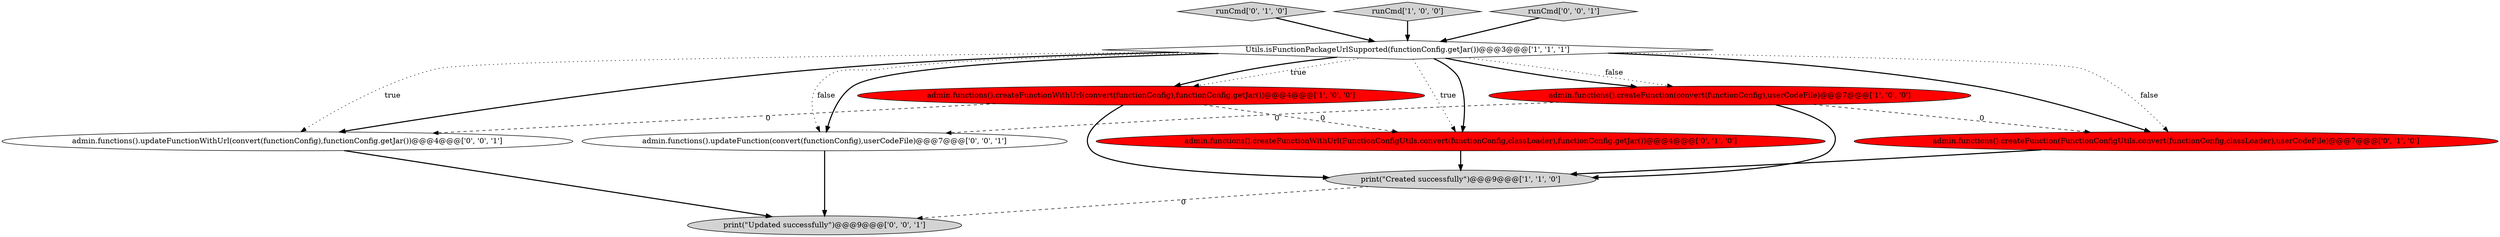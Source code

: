 digraph {
10 [style = filled, label = "admin.functions().updateFunctionWithUrl(convert(functionConfig),functionConfig.getJar())@@@4@@@['0', '0', '1']", fillcolor = white, shape = ellipse image = "AAA0AAABBB3BBB"];
5 [style = filled, label = "admin.functions().createFunction(FunctionConfigUtils.convert(functionConfig,classLoader),userCodeFile)@@@7@@@['0', '1', '0']", fillcolor = red, shape = ellipse image = "AAA1AAABBB2BBB"];
6 [style = filled, label = "runCmd['0', '1', '0']", fillcolor = lightgray, shape = diamond image = "AAA0AAABBB2BBB"];
2 [style = filled, label = "runCmd['1', '0', '0']", fillcolor = lightgray, shape = diamond image = "AAA0AAABBB1BBB"];
3 [style = filled, label = "admin.functions().createFunctionWithUrl(convert(functionConfig),functionConfig.getJar())@@@4@@@['1', '0', '0']", fillcolor = red, shape = ellipse image = "AAA1AAABBB1BBB"];
8 [style = filled, label = "runCmd['0', '0', '1']", fillcolor = lightgray, shape = diamond image = "AAA0AAABBB3BBB"];
9 [style = filled, label = "print(\"Updated successfully\")@@@9@@@['0', '0', '1']", fillcolor = lightgray, shape = ellipse image = "AAA0AAABBB3BBB"];
11 [style = filled, label = "admin.functions().updateFunction(convert(functionConfig),userCodeFile)@@@7@@@['0', '0', '1']", fillcolor = white, shape = ellipse image = "AAA0AAABBB3BBB"];
1 [style = filled, label = "admin.functions().createFunction(convert(functionConfig),userCodeFile)@@@7@@@['1', '0', '0']", fillcolor = red, shape = ellipse image = "AAA1AAABBB1BBB"];
4 [style = filled, label = "print(\"Created successfully\")@@@9@@@['1', '1', '0']", fillcolor = lightgray, shape = ellipse image = "AAA0AAABBB1BBB"];
7 [style = filled, label = "admin.functions().createFunctionWithUrl(FunctionConfigUtils.convert(functionConfig,classLoader),functionConfig.getJar())@@@4@@@['0', '1', '0']", fillcolor = red, shape = ellipse image = "AAA1AAABBB2BBB"];
0 [style = filled, label = "Utils.isFunctionPackageUrlSupported(functionConfig.getJar())@@@3@@@['1', '1', '1']", fillcolor = white, shape = diamond image = "AAA0AAABBB1BBB"];
0->3 [style = bold, label=""];
1->4 [style = bold, label=""];
1->5 [style = dashed, label="0"];
0->10 [style = dotted, label="true"];
3->7 [style = dashed, label="0"];
0->11 [style = bold, label=""];
6->0 [style = bold, label=""];
7->4 [style = bold, label=""];
0->1 [style = dotted, label="false"];
11->9 [style = bold, label=""];
3->4 [style = bold, label=""];
0->7 [style = bold, label=""];
8->0 [style = bold, label=""];
4->9 [style = dashed, label="0"];
0->10 [style = bold, label=""];
0->11 [style = dotted, label="false"];
2->0 [style = bold, label=""];
1->11 [style = dashed, label="0"];
0->1 [style = bold, label=""];
5->4 [style = bold, label=""];
0->5 [style = dotted, label="false"];
10->9 [style = bold, label=""];
3->10 [style = dashed, label="0"];
0->3 [style = dotted, label="true"];
0->7 [style = dotted, label="true"];
0->5 [style = bold, label=""];
}
